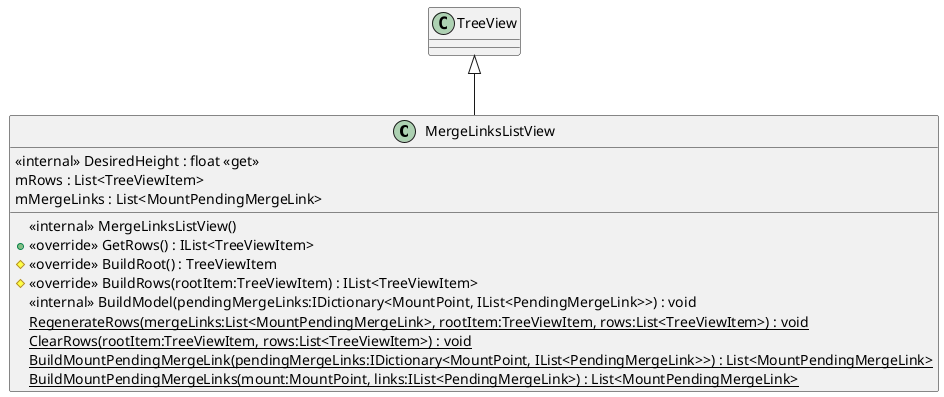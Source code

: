 @startuml
class MergeLinksListView {
    <<internal>> DesiredHeight : float <<get>>
    <<internal>> MergeLinksListView()
    + <<override>> GetRows() : IList<TreeViewItem>
    # <<override>> BuildRoot() : TreeViewItem
    # <<override>> BuildRows(rootItem:TreeViewItem) : IList<TreeViewItem>
    <<internal>> BuildModel(pendingMergeLinks:IDictionary<MountPoint, IList<PendingMergeLink>>) : void
    {static} RegenerateRows(mergeLinks:List<MountPendingMergeLink>, rootItem:TreeViewItem, rows:List<TreeViewItem>) : void
    {static} ClearRows(rootItem:TreeViewItem, rows:List<TreeViewItem>) : void
    {static} BuildMountPendingMergeLink(pendingMergeLinks:IDictionary<MountPoint, IList<PendingMergeLink>>) : List<MountPendingMergeLink>
    {static} BuildMountPendingMergeLinks(mount:MountPoint, links:IList<PendingMergeLink>) : List<MountPendingMergeLink>
    mRows : List<TreeViewItem>
    mMergeLinks : List<MountPendingMergeLink>
}
TreeView <|-- MergeLinksListView
@enduml
